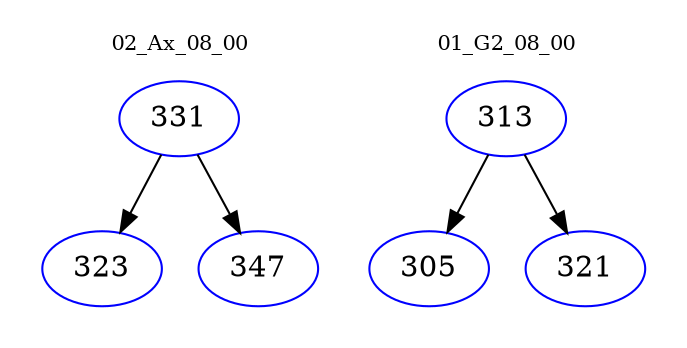 digraph{
subgraph cluster_0 {
color = white
label = "02_Ax_08_00";
fontsize=10;
T0_331 [label="331", color="blue"]
T0_331 -> T0_323 [color="black"]
T0_323 [label="323", color="blue"]
T0_331 -> T0_347 [color="black"]
T0_347 [label="347", color="blue"]
}
subgraph cluster_1 {
color = white
label = "01_G2_08_00";
fontsize=10;
T1_313 [label="313", color="blue"]
T1_313 -> T1_305 [color="black"]
T1_305 [label="305", color="blue"]
T1_313 -> T1_321 [color="black"]
T1_321 [label="321", color="blue"]
}
}
